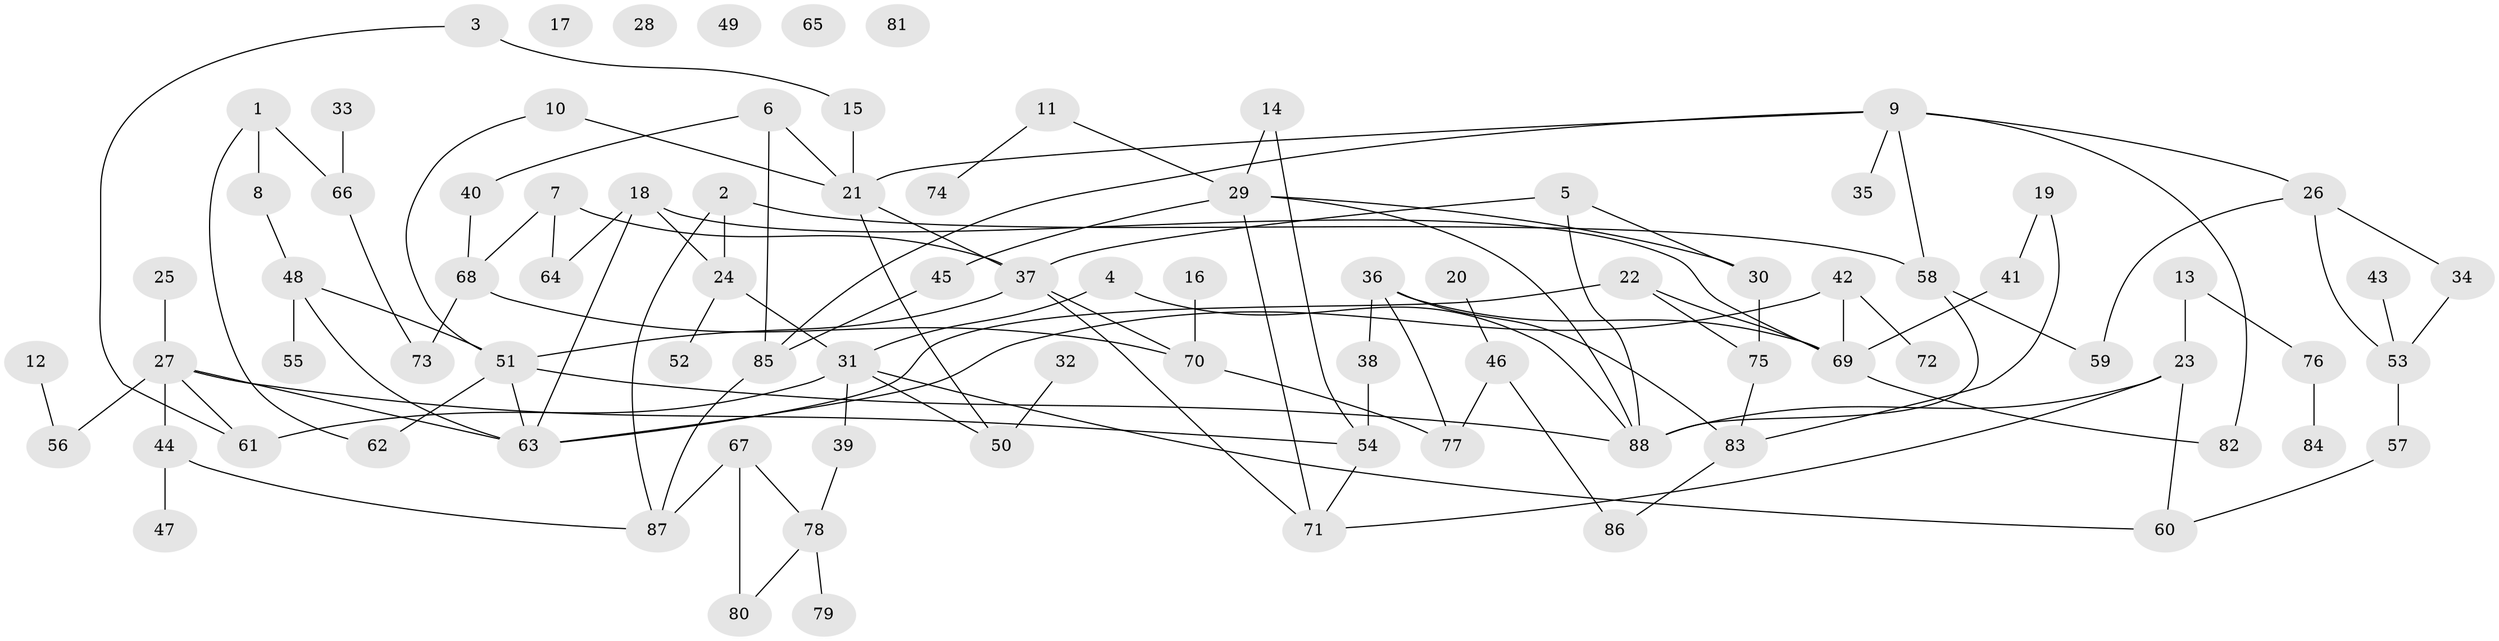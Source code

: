 // coarse degree distribution, {2: 0.26229508196721313, 1: 0.22950819672131148, 0: 0.08196721311475409, 5: 0.04918032786885246, 6: 0.03278688524590164, 4: 0.09836065573770492, 3: 0.19672131147540983, 9: 0.03278688524590164, 7: 0.01639344262295082}
// Generated by graph-tools (version 1.1) at 2025/43/03/04/25 21:43:19]
// undirected, 88 vertices, 120 edges
graph export_dot {
graph [start="1"]
  node [color=gray90,style=filled];
  1;
  2;
  3;
  4;
  5;
  6;
  7;
  8;
  9;
  10;
  11;
  12;
  13;
  14;
  15;
  16;
  17;
  18;
  19;
  20;
  21;
  22;
  23;
  24;
  25;
  26;
  27;
  28;
  29;
  30;
  31;
  32;
  33;
  34;
  35;
  36;
  37;
  38;
  39;
  40;
  41;
  42;
  43;
  44;
  45;
  46;
  47;
  48;
  49;
  50;
  51;
  52;
  53;
  54;
  55;
  56;
  57;
  58;
  59;
  60;
  61;
  62;
  63;
  64;
  65;
  66;
  67;
  68;
  69;
  70;
  71;
  72;
  73;
  74;
  75;
  76;
  77;
  78;
  79;
  80;
  81;
  82;
  83;
  84;
  85;
  86;
  87;
  88;
  1 -- 8;
  1 -- 62;
  1 -- 66;
  2 -- 24;
  2 -- 58;
  2 -- 87;
  3 -- 15;
  3 -- 61;
  4 -- 31;
  4 -- 88;
  5 -- 30;
  5 -- 37;
  5 -- 88;
  6 -- 21;
  6 -- 40;
  6 -- 85;
  7 -- 37;
  7 -- 64;
  7 -- 68;
  8 -- 48;
  9 -- 21;
  9 -- 26;
  9 -- 35;
  9 -- 58;
  9 -- 82;
  9 -- 85;
  10 -- 21;
  10 -- 51;
  11 -- 29;
  11 -- 74;
  12 -- 56;
  13 -- 23;
  13 -- 76;
  14 -- 29;
  14 -- 54;
  15 -- 21;
  16 -- 70;
  18 -- 24;
  18 -- 63;
  18 -- 64;
  18 -- 69;
  19 -- 41;
  19 -- 83;
  20 -- 46;
  21 -- 37;
  21 -- 50;
  22 -- 63;
  22 -- 69;
  22 -- 75;
  23 -- 60;
  23 -- 71;
  23 -- 88;
  24 -- 31;
  24 -- 52;
  25 -- 27;
  26 -- 34;
  26 -- 53;
  26 -- 59;
  27 -- 44;
  27 -- 54;
  27 -- 56;
  27 -- 61;
  27 -- 63;
  29 -- 30;
  29 -- 45;
  29 -- 71;
  29 -- 88;
  30 -- 75;
  31 -- 39;
  31 -- 50;
  31 -- 60;
  31 -- 61;
  32 -- 50;
  33 -- 66;
  34 -- 53;
  36 -- 38;
  36 -- 69;
  36 -- 77;
  36 -- 83;
  37 -- 51;
  37 -- 70;
  37 -- 71;
  38 -- 54;
  39 -- 78;
  40 -- 68;
  41 -- 69;
  42 -- 63;
  42 -- 69;
  42 -- 72;
  43 -- 53;
  44 -- 47;
  44 -- 87;
  45 -- 85;
  46 -- 77;
  46 -- 86;
  48 -- 51;
  48 -- 55;
  48 -- 63;
  51 -- 62;
  51 -- 63;
  51 -- 88;
  53 -- 57;
  54 -- 71;
  57 -- 60;
  58 -- 59;
  58 -- 88;
  66 -- 73;
  67 -- 78;
  67 -- 80;
  67 -- 87;
  68 -- 70;
  68 -- 73;
  69 -- 82;
  70 -- 77;
  75 -- 83;
  76 -- 84;
  78 -- 79;
  78 -- 80;
  83 -- 86;
  85 -- 87;
}
